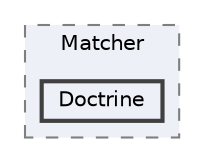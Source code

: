 digraph "plugins/learndash-certificate-builder/vendor/myclabs/deep-copy/src/DeepCopy/Matcher/Doctrine"
{
 // LATEX_PDF_SIZE
  bgcolor="transparent";
  edge [fontname=Helvetica,fontsize=10,labelfontname=Helvetica,labelfontsize=10];
  node [fontname=Helvetica,fontsize=10,shape=box,height=0.2,width=0.4];
  compound=true
  subgraph clusterdir_6a40d44ab87ad5f52ae015bd0334090e {
    graph [ bgcolor="#edf0f7", pencolor="grey50", label="Matcher", fontname=Helvetica,fontsize=10 style="filled,dashed", URL="dir_6a40d44ab87ad5f52ae015bd0334090e.html",tooltip=""]
  dir_6b5ba247ec9a41edd7288daa27eeb1f3 [label="Doctrine", fillcolor="#edf0f7", color="grey25", style="filled,bold", URL="dir_6b5ba247ec9a41edd7288daa27eeb1f3.html",tooltip=""];
  }
}
